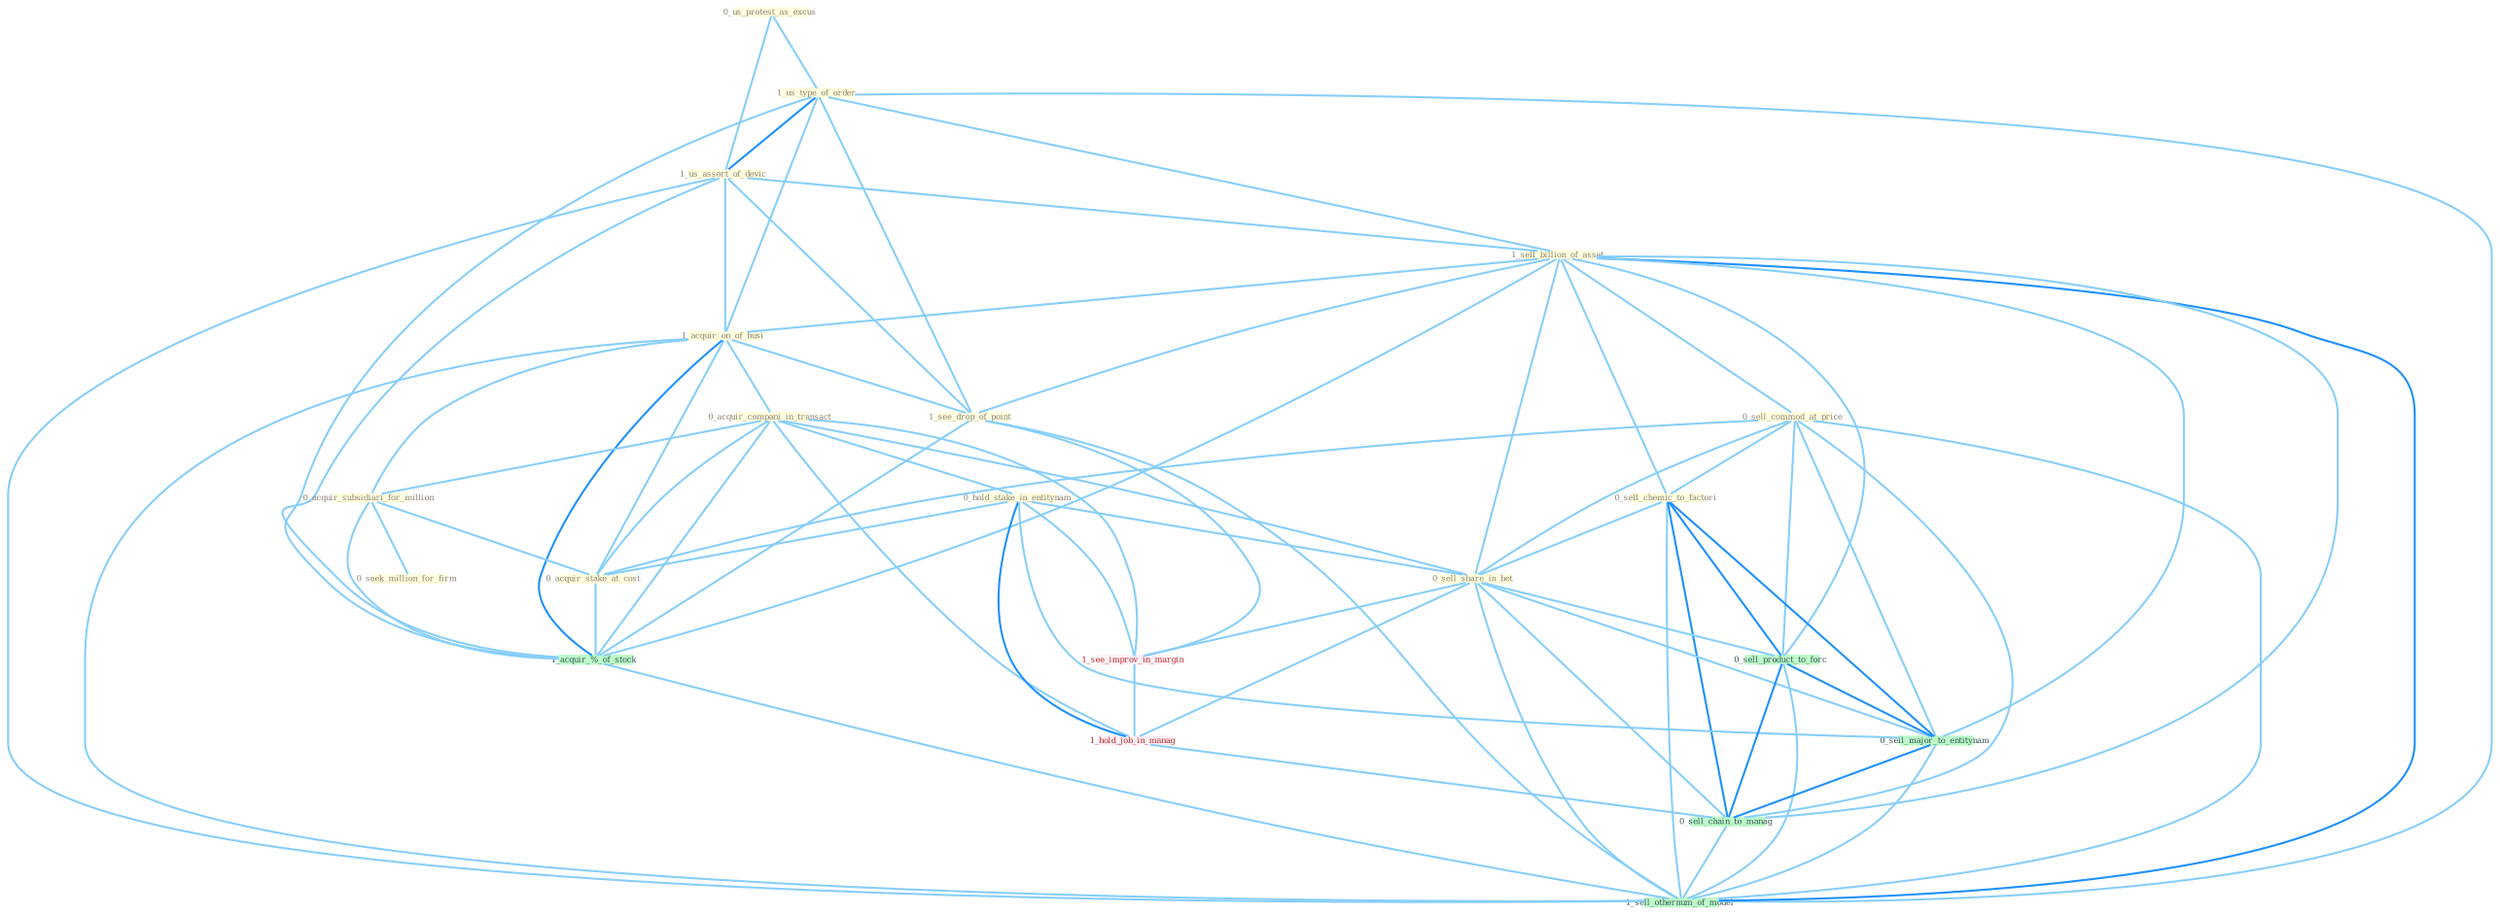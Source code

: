 Graph G{ 
    node
    [shape=polygon,style=filled,width=.5,height=.06,color="#BDFCC9",fixedsize=true,fontsize=4,
    fontcolor="#2f4f4f"];
    {node
    [color="#ffffe0", fontcolor="#8b7d6b"] "0_us_protest_as_excus " "1_us_type_of_order " "1_us_assort_of_devic " "1_sell_billion_of_asset " "1_acquir_on_of_busi " "0_acquir_compani_in_transact " "0_sell_commod_at_price " "1_see_drop_of_point " "0_sell_chemic_to_factori " "0_hold_stake_in_entitynam " "0_acquir_subsidiari_for_million " "0_seek_million_for_firm " "0_sell_share_in_bet " "0_acquir_stake_at_cost "}
{node [color="#fff0f5", fontcolor="#b22222"] "1_see_improv_in_margin " "1_hold_job_in_manag "}
edge [color="#B0E2FF"];

	"0_us_protest_as_excus " -- "1_us_type_of_order " [w="1", color="#87cefa" ];
	"0_us_protest_as_excus " -- "1_us_assort_of_devic " [w="1", color="#87cefa" ];
	"1_us_type_of_order " -- "1_us_assort_of_devic " [w="2", color="#1e90ff" , len=0.8];
	"1_us_type_of_order " -- "1_sell_billion_of_asset " [w="1", color="#87cefa" ];
	"1_us_type_of_order " -- "1_acquir_on_of_busi " [w="1", color="#87cefa" ];
	"1_us_type_of_order " -- "1_see_drop_of_point " [w="1", color="#87cefa" ];
	"1_us_type_of_order " -- "1_acquir_%_of_stock " [w="1", color="#87cefa" ];
	"1_us_type_of_order " -- "1_sell_othernum_of_model " [w="1", color="#87cefa" ];
	"1_us_assort_of_devic " -- "1_sell_billion_of_asset " [w="1", color="#87cefa" ];
	"1_us_assort_of_devic " -- "1_acquir_on_of_busi " [w="1", color="#87cefa" ];
	"1_us_assort_of_devic " -- "1_see_drop_of_point " [w="1", color="#87cefa" ];
	"1_us_assort_of_devic " -- "1_acquir_%_of_stock " [w="1", color="#87cefa" ];
	"1_us_assort_of_devic " -- "1_sell_othernum_of_model " [w="1", color="#87cefa" ];
	"1_sell_billion_of_asset " -- "1_acquir_on_of_busi " [w="1", color="#87cefa" ];
	"1_sell_billion_of_asset " -- "0_sell_commod_at_price " [w="1", color="#87cefa" ];
	"1_sell_billion_of_asset " -- "1_see_drop_of_point " [w="1", color="#87cefa" ];
	"1_sell_billion_of_asset " -- "0_sell_chemic_to_factori " [w="1", color="#87cefa" ];
	"1_sell_billion_of_asset " -- "0_sell_share_in_bet " [w="1", color="#87cefa" ];
	"1_sell_billion_of_asset " -- "1_acquir_%_of_stock " [w="1", color="#87cefa" ];
	"1_sell_billion_of_asset " -- "0_sell_product_to_forc " [w="1", color="#87cefa" ];
	"1_sell_billion_of_asset " -- "0_sell_major_to_entitynam " [w="1", color="#87cefa" ];
	"1_sell_billion_of_asset " -- "0_sell_chain_to_manag " [w="1", color="#87cefa" ];
	"1_sell_billion_of_asset " -- "1_sell_othernum_of_model " [w="2", color="#1e90ff" , len=0.8];
	"1_acquir_on_of_busi " -- "0_acquir_compani_in_transact " [w="1", color="#87cefa" ];
	"1_acquir_on_of_busi " -- "1_see_drop_of_point " [w="1", color="#87cefa" ];
	"1_acquir_on_of_busi " -- "0_acquir_subsidiari_for_million " [w="1", color="#87cefa" ];
	"1_acquir_on_of_busi " -- "0_acquir_stake_at_cost " [w="1", color="#87cefa" ];
	"1_acquir_on_of_busi " -- "1_acquir_%_of_stock " [w="2", color="#1e90ff" , len=0.8];
	"1_acquir_on_of_busi " -- "1_sell_othernum_of_model " [w="1", color="#87cefa" ];
	"0_acquir_compani_in_transact " -- "0_hold_stake_in_entitynam " [w="1", color="#87cefa" ];
	"0_acquir_compani_in_transact " -- "0_acquir_subsidiari_for_million " [w="1", color="#87cefa" ];
	"0_acquir_compani_in_transact " -- "0_sell_share_in_bet " [w="1", color="#87cefa" ];
	"0_acquir_compani_in_transact " -- "0_acquir_stake_at_cost " [w="1", color="#87cefa" ];
	"0_acquir_compani_in_transact " -- "1_see_improv_in_margin " [w="1", color="#87cefa" ];
	"0_acquir_compani_in_transact " -- "1_acquir_%_of_stock " [w="1", color="#87cefa" ];
	"0_acquir_compani_in_transact " -- "1_hold_job_in_manag " [w="1", color="#87cefa" ];
	"0_sell_commod_at_price " -- "0_sell_chemic_to_factori " [w="1", color="#87cefa" ];
	"0_sell_commod_at_price " -- "0_sell_share_in_bet " [w="1", color="#87cefa" ];
	"0_sell_commod_at_price " -- "0_acquir_stake_at_cost " [w="1", color="#87cefa" ];
	"0_sell_commod_at_price " -- "0_sell_product_to_forc " [w="1", color="#87cefa" ];
	"0_sell_commod_at_price " -- "0_sell_major_to_entitynam " [w="1", color="#87cefa" ];
	"0_sell_commod_at_price " -- "0_sell_chain_to_manag " [w="1", color="#87cefa" ];
	"0_sell_commod_at_price " -- "1_sell_othernum_of_model " [w="1", color="#87cefa" ];
	"1_see_drop_of_point " -- "1_see_improv_in_margin " [w="1", color="#87cefa" ];
	"1_see_drop_of_point " -- "1_acquir_%_of_stock " [w="1", color="#87cefa" ];
	"1_see_drop_of_point " -- "1_sell_othernum_of_model " [w="1", color="#87cefa" ];
	"0_sell_chemic_to_factori " -- "0_sell_share_in_bet " [w="1", color="#87cefa" ];
	"0_sell_chemic_to_factori " -- "0_sell_product_to_forc " [w="2", color="#1e90ff" , len=0.8];
	"0_sell_chemic_to_factori " -- "0_sell_major_to_entitynam " [w="2", color="#1e90ff" , len=0.8];
	"0_sell_chemic_to_factori " -- "0_sell_chain_to_manag " [w="2", color="#1e90ff" , len=0.8];
	"0_sell_chemic_to_factori " -- "1_sell_othernum_of_model " [w="1", color="#87cefa" ];
	"0_hold_stake_in_entitynam " -- "0_sell_share_in_bet " [w="1", color="#87cefa" ];
	"0_hold_stake_in_entitynam " -- "0_acquir_stake_at_cost " [w="1", color="#87cefa" ];
	"0_hold_stake_in_entitynam " -- "1_see_improv_in_margin " [w="1", color="#87cefa" ];
	"0_hold_stake_in_entitynam " -- "1_hold_job_in_manag " [w="2", color="#1e90ff" , len=0.8];
	"0_hold_stake_in_entitynam " -- "0_sell_major_to_entitynam " [w="1", color="#87cefa" ];
	"0_acquir_subsidiari_for_million " -- "0_seek_million_for_firm " [w="1", color="#87cefa" ];
	"0_acquir_subsidiari_for_million " -- "0_acquir_stake_at_cost " [w="1", color="#87cefa" ];
	"0_acquir_subsidiari_for_million " -- "1_acquir_%_of_stock " [w="1", color="#87cefa" ];
	"0_sell_share_in_bet " -- "1_see_improv_in_margin " [w="1", color="#87cefa" ];
	"0_sell_share_in_bet " -- "1_hold_job_in_manag " [w="1", color="#87cefa" ];
	"0_sell_share_in_bet " -- "0_sell_product_to_forc " [w="1", color="#87cefa" ];
	"0_sell_share_in_bet " -- "0_sell_major_to_entitynam " [w="1", color="#87cefa" ];
	"0_sell_share_in_bet " -- "0_sell_chain_to_manag " [w="1", color="#87cefa" ];
	"0_sell_share_in_bet " -- "1_sell_othernum_of_model " [w="1", color="#87cefa" ];
	"0_acquir_stake_at_cost " -- "1_acquir_%_of_stock " [w="1", color="#87cefa" ];
	"1_see_improv_in_margin " -- "1_hold_job_in_manag " [w="1", color="#87cefa" ];
	"1_acquir_%_of_stock " -- "1_sell_othernum_of_model " [w="1", color="#87cefa" ];
	"1_hold_job_in_manag " -- "0_sell_chain_to_manag " [w="1", color="#87cefa" ];
	"0_sell_product_to_forc " -- "0_sell_major_to_entitynam " [w="2", color="#1e90ff" , len=0.8];
	"0_sell_product_to_forc " -- "0_sell_chain_to_manag " [w="2", color="#1e90ff" , len=0.8];
	"0_sell_product_to_forc " -- "1_sell_othernum_of_model " [w="1", color="#87cefa" ];
	"0_sell_major_to_entitynam " -- "0_sell_chain_to_manag " [w="2", color="#1e90ff" , len=0.8];
	"0_sell_major_to_entitynam " -- "1_sell_othernum_of_model " [w="1", color="#87cefa" ];
	"0_sell_chain_to_manag " -- "1_sell_othernum_of_model " [w="1", color="#87cefa" ];
}